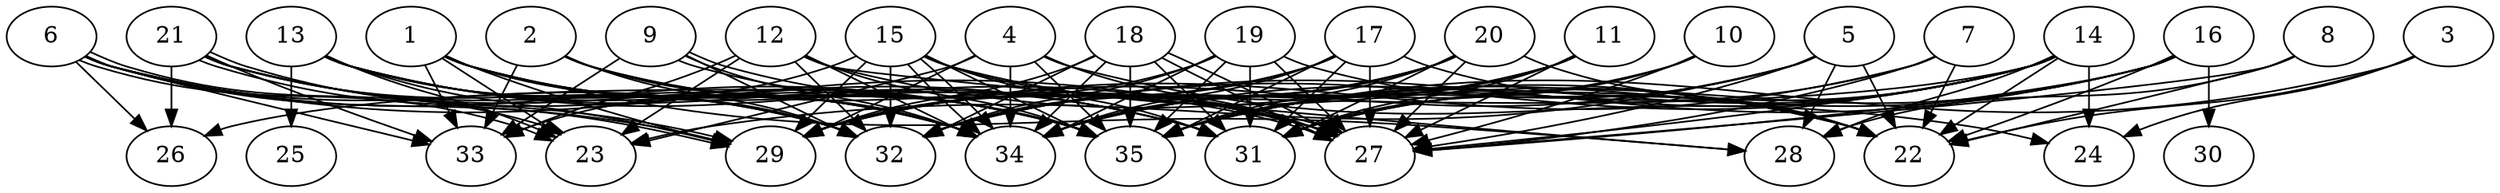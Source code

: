 // DAG automatically generated by daggen at Thu Oct  3 14:05:36 2019
// ./daggen --dot -n 35 --ccr 0.5 --fat 0.9 --regular 0.5 --density 0.9 --mindata 5242880 --maxdata 52428800 
digraph G {
  1 [size="45717504", alpha="0.18", expect_size="22858752"] 
  1 -> 23 [size ="22858752"]
  1 -> 28 [size ="22858752"]
  1 -> 29 [size ="22858752"]
  1 -> 31 [size ="22858752"]
  1 -> 32 [size ="22858752"]
  1 -> 33 [size ="22858752"]
  1 -> 34 [size ="22858752"]
  1 -> 35 [size ="22858752"]
  2 [size="26437632", alpha="0.03", expect_size="13218816"] 
  2 -> 27 [size ="13218816"]
  2 -> 32 [size ="13218816"]
  2 -> 33 [size ="13218816"]
  2 -> 34 [size ="13218816"]
  2 -> 35 [size ="13218816"]
  3 [size="43008000", alpha="0.04", expect_size="21504000"] 
  3 -> 22 [size ="21504000"]
  3 -> 24 [size ="21504000"]
  3 -> 35 [size ="21504000"]
  4 [size="77770752", alpha="0.17", expect_size="38885376"] 
  4 -> 23 [size ="38885376"]
  4 -> 24 [size ="38885376"]
  4 -> 27 [size ="38885376"]
  4 -> 29 [size ="38885376"]
  4 -> 34 [size ="38885376"]
  4 -> 35 [size ="38885376"]
  5 [size="17836032", alpha="0.09", expect_size="8918016"] 
  5 -> 22 [size ="8918016"]
  5 -> 23 [size ="8918016"]
  5 -> 27 [size ="8918016"]
  5 -> 28 [size ="8918016"]
  5 -> 29 [size ="8918016"]
  5 -> 35 [size ="8918016"]
  6 [size="17821696", alpha="0.06", expect_size="8910848"] 
  6 -> 23 [size ="8910848"]
  6 -> 23 [size ="8910848"]
  6 -> 26 [size ="8910848"]
  6 -> 27 [size ="8910848"]
  6 -> 29 [size ="8910848"]
  6 -> 32 [size ="8910848"]
  6 -> 33 [size ="8910848"]
  6 -> 35 [size ="8910848"]
  7 [size="26120192", alpha="0.13", expect_size="13060096"] 
  7 -> 22 [size ="13060096"]
  7 -> 27 [size ="13060096"]
  7 -> 29 [size ="13060096"]
  7 -> 35 [size ="13060096"]
  8 [size="55502848", alpha="0.12", expect_size="27751424"] 
  8 -> 22 [size ="27751424"]
  8 -> 27 [size ="27751424"]
  8 -> 28 [size ="27751424"]
  9 [size="90163200", alpha="0.01", expect_size="45081600"] 
  9 -> 27 [size ="45081600"]
  9 -> 27 [size ="45081600"]
  9 -> 32 [size ="45081600"]
  9 -> 33 [size ="45081600"]
  9 -> 34 [size ="45081600"]
  10 [size="32794624", alpha="0.09", expect_size="16397312"] 
  10 -> 27 [size ="16397312"]
  10 -> 31 [size ="16397312"]
  10 -> 34 [size ="16397312"]
  11 [size="58009600", alpha="0.10", expect_size="29004800"] 
  11 -> 27 [size ="29004800"]
  11 -> 31 [size ="29004800"]
  11 -> 32 [size ="29004800"]
  11 -> 34 [size ="29004800"]
  11 -> 35 [size ="29004800"]
  12 [size="48070656", alpha="0.03", expect_size="24035328"] 
  12 -> 22 [size ="24035328"]
  12 -> 23 [size ="24035328"]
  12 -> 28 [size ="24035328"]
  12 -> 32 [size ="24035328"]
  12 -> 33 [size ="24035328"]
  12 -> 34 [size ="24035328"]
  12 -> 35 [size ="24035328"]
  13 [size="59936768", alpha="0.17", expect_size="29968384"] 
  13 -> 23 [size ="29968384"]
  13 -> 25 [size ="29968384"]
  13 -> 27 [size ="29968384"]
  13 -> 29 [size ="29968384"]
  13 -> 31 [size ="29968384"]
  13 -> 32 [size ="29968384"]
  13 -> 34 [size ="29968384"]
  13 -> 35 [size ="29968384"]
  14 [size="77172736", alpha="0.12", expect_size="38586368"] 
  14 -> 22 [size ="38586368"]
  14 -> 24 [size ="38586368"]
  14 -> 26 [size ="38586368"]
  14 -> 27 [size ="38586368"]
  14 -> 28 [size ="38586368"]
  14 -> 31 [size ="38586368"]
  14 -> 32 [size ="38586368"]
  14 -> 34 [size ="38586368"]
  14 -> 35 [size ="38586368"]
  15 [size="64374784", alpha="0.10", expect_size="32187392"] 
  15 -> 22 [size ="32187392"]
  15 -> 27 [size ="32187392"]
  15 -> 29 [size ="32187392"]
  15 -> 31 [size ="32187392"]
  15 -> 32 [size ="32187392"]
  15 -> 33 [size ="32187392"]
  15 -> 34 [size ="32187392"]
  15 -> 34 [size ="32187392"]
  15 -> 35 [size ="32187392"]
  16 [size="11788288", alpha="0.04", expect_size="5894144"] 
  16 -> 22 [size ="5894144"]
  16 -> 27 [size ="5894144"]
  16 -> 30 [size ="5894144"]
  16 -> 31 [size ="5894144"]
  16 -> 32 [size ="5894144"]
  16 -> 35 [size ="5894144"]
  17 [size="40720384", alpha="0.10", expect_size="20360192"] 
  17 -> 22 [size ="20360192"]
  17 -> 27 [size ="20360192"]
  17 -> 29 [size ="20360192"]
  17 -> 31 [size ="20360192"]
  17 -> 32 [size ="20360192"]
  17 -> 34 [size ="20360192"]
  17 -> 35 [size ="20360192"]
  18 [size="100925440", alpha="0.18", expect_size="50462720"] 
  18 -> 27 [size ="50462720"]
  18 -> 27 [size ="50462720"]
  18 -> 29 [size ="50462720"]
  18 -> 31 [size ="50462720"]
  18 -> 32 [size ="50462720"]
  18 -> 34 [size ="50462720"]
  18 -> 35 [size ="50462720"]
  19 [size="64137216", alpha="0.15", expect_size="32068608"] 
  19 -> 22 [size ="32068608"]
  19 -> 27 [size ="32068608"]
  19 -> 29 [size ="32068608"]
  19 -> 31 [size ="32068608"]
  19 -> 32 [size ="32068608"]
  19 -> 34 [size ="32068608"]
  19 -> 35 [size ="32068608"]
  20 [size="69957632", alpha="0.15", expect_size="34978816"] 
  20 -> 22 [size ="34978816"]
  20 -> 27 [size ="34978816"]
  20 -> 29 [size ="34978816"]
  20 -> 31 [size ="34978816"]
  20 -> 32 [size ="34978816"]
  20 -> 34 [size ="34978816"]
  20 -> 35 [size ="34978816"]
  21 [size="18251776", alpha="0.02", expect_size="9125888"] 
  21 -> 26 [size ="9125888"]
  21 -> 29 [size ="9125888"]
  21 -> 29 [size ="9125888"]
  21 -> 31 [size ="9125888"]
  21 -> 32 [size ="9125888"]
  21 -> 33 [size ="9125888"]
  21 -> 34 [size ="9125888"]
  21 -> 35 [size ="9125888"]
  22 [size="64667648", alpha="0.13", expect_size="32333824"] 
  23 [size="79394816", alpha="0.11", expect_size="39697408"] 
  24 [size="66523136", alpha="0.03", expect_size="33261568"] 
  25 [size="30492672", alpha="0.16", expect_size="15246336"] 
  26 [size="76918784", alpha="0.11", expect_size="38459392"] 
  27 [size="93587456", alpha="0.10", expect_size="46793728"] 
  28 [size="44380160", alpha="0.18", expect_size="22190080"] 
  29 [size="37105664", alpha="0.02", expect_size="18552832"] 
  30 [size="12636160", alpha="0.12", expect_size="6318080"] 
  31 [size="82372608", alpha="0.12", expect_size="41186304"] 
  32 [size="92803072", alpha="0.19", expect_size="46401536"] 
  33 [size="59879424", alpha="0.17", expect_size="29939712"] 
  34 [size="16128000", alpha="0.09", expect_size="8064000"] 
  35 [size="28831744", alpha="0.13", expect_size="14415872"] 
}
